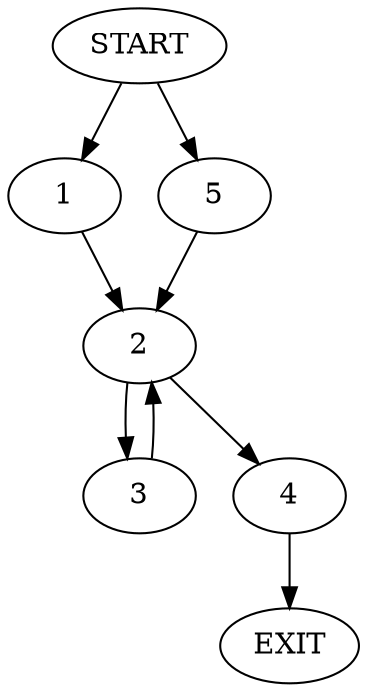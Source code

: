 digraph {
0 [label="START"]
6 [label="EXIT"]
0 -> 1
1 -> 2
2 -> 3
2 -> 4
3 -> 2
4 -> 6
0 -> 5
5 -> 2
}
